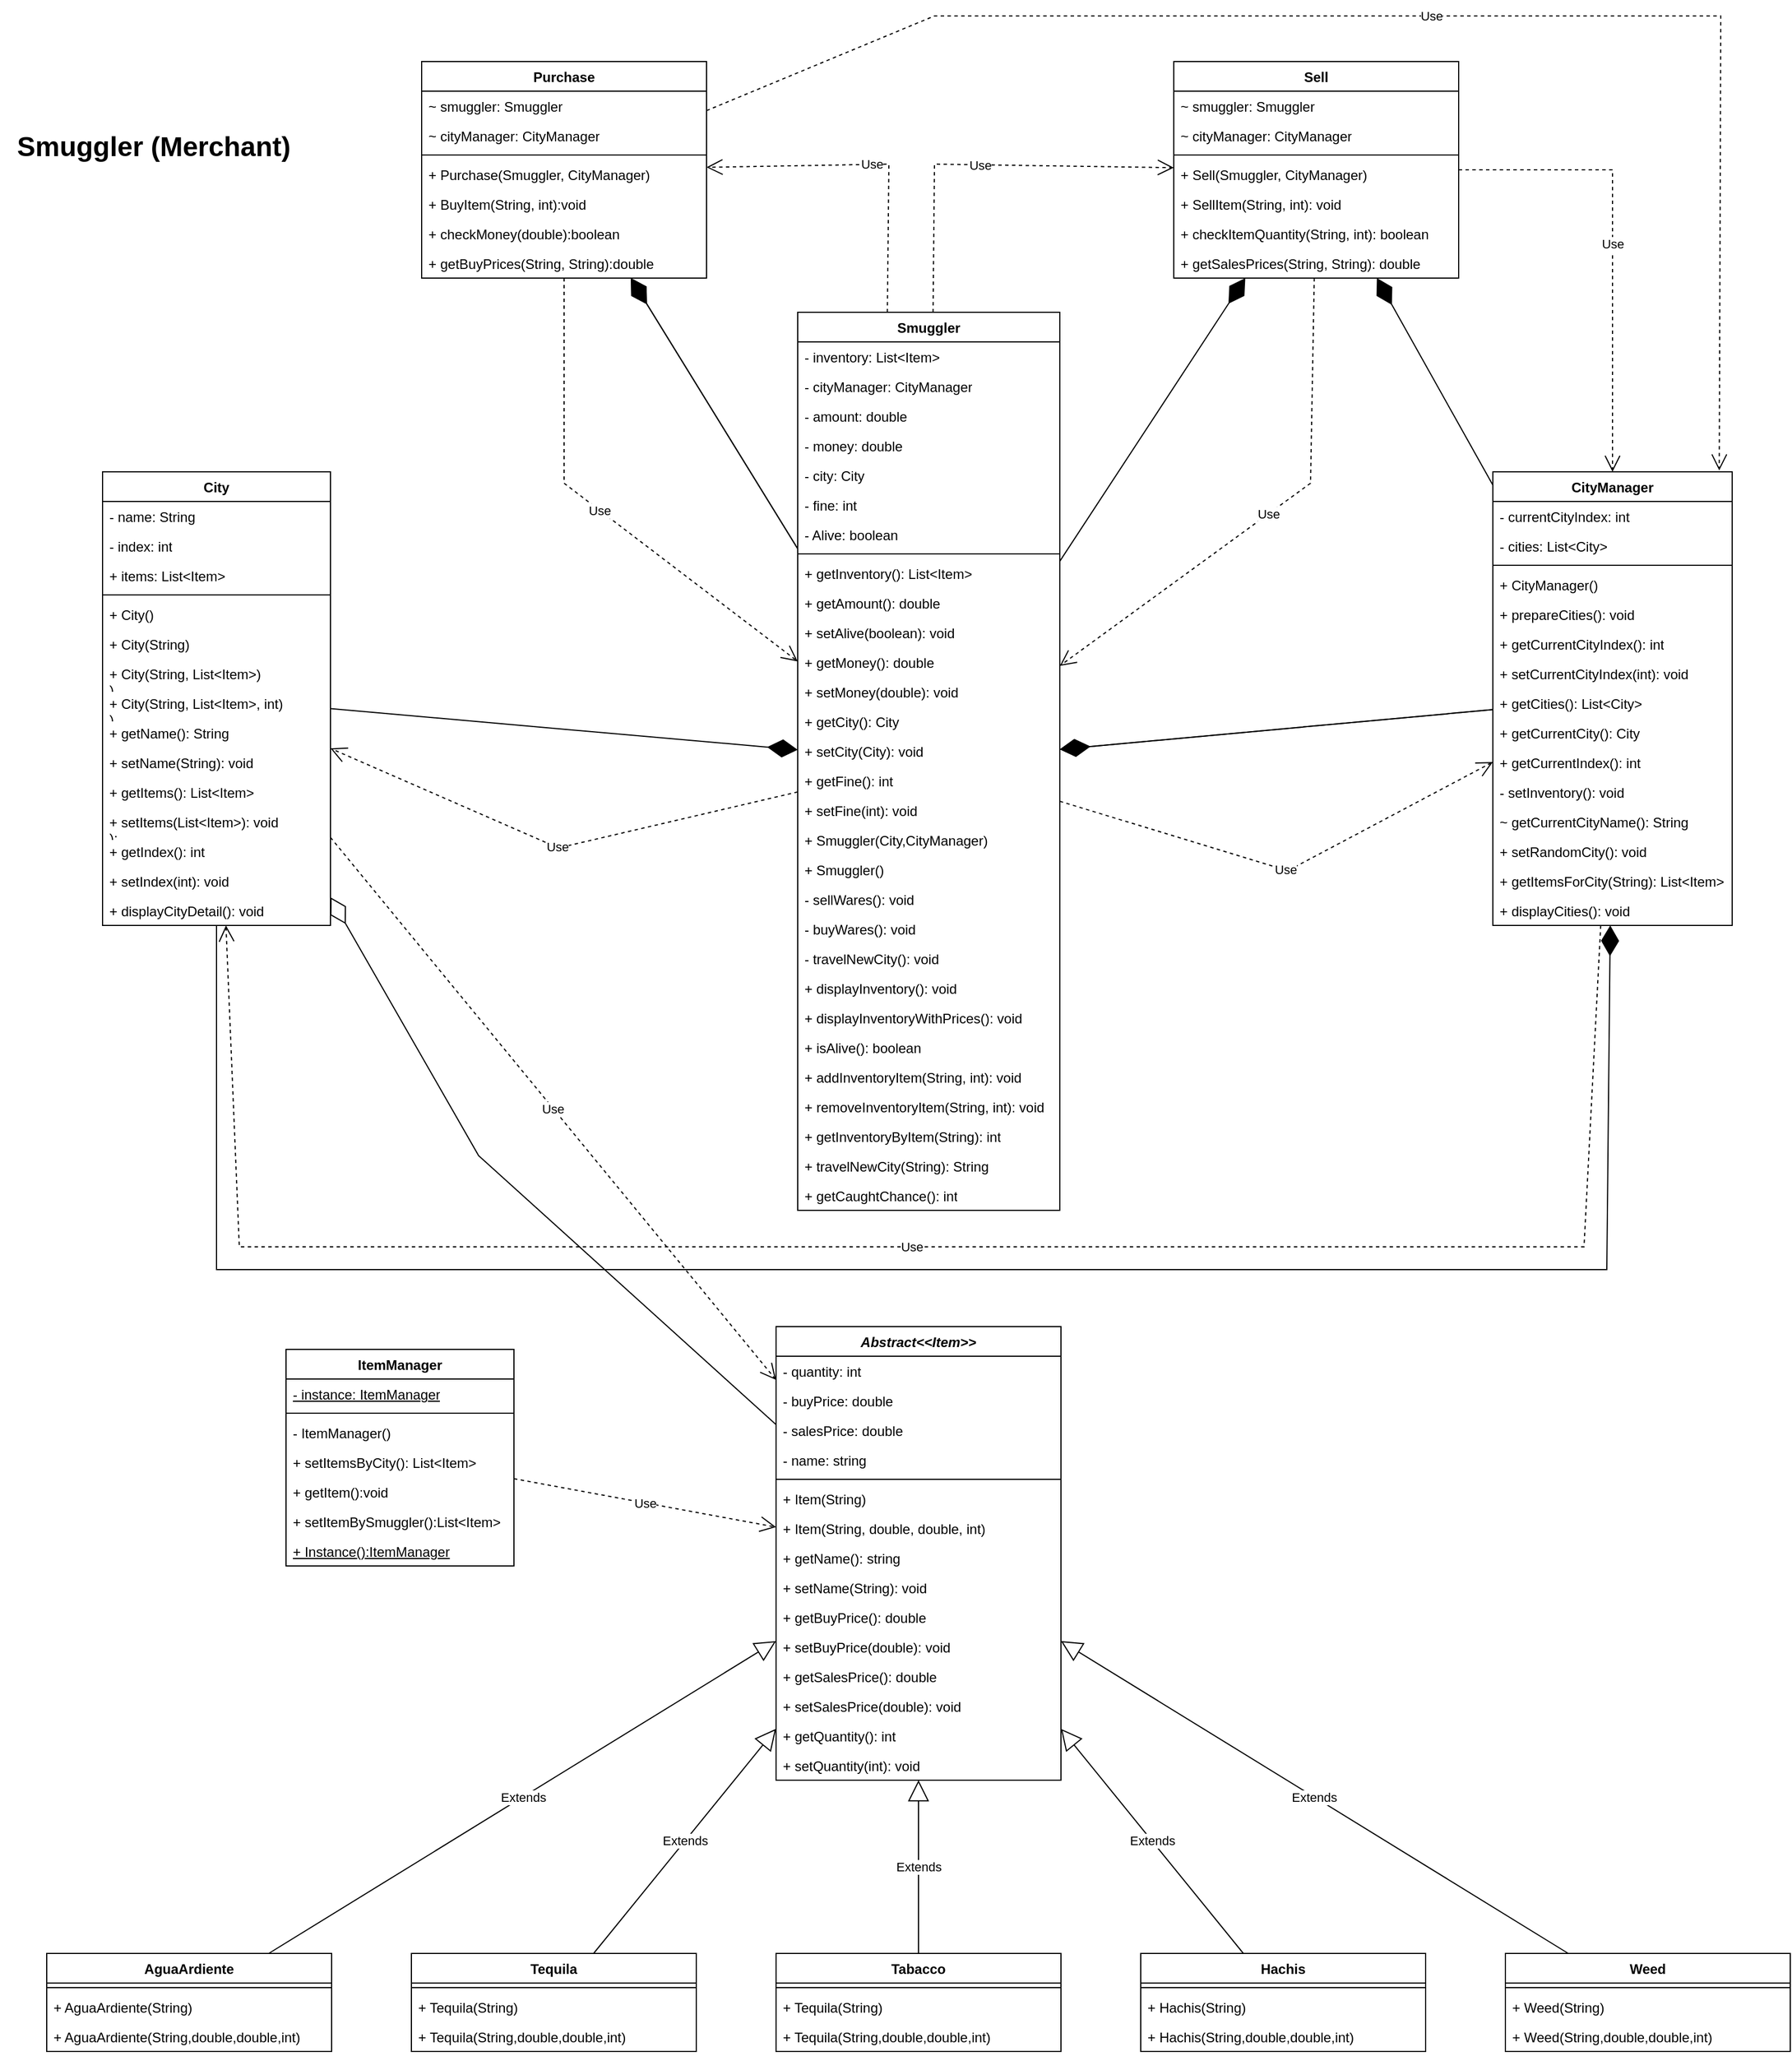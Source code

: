 <mxfile version="22.0.0" type="device">
  <diagram name="Page-1" id="Zwcdp388tOu4irtX7Ygd">
    <mxGraphModel dx="2117" dy="1194" grid="1" gridSize="10" guides="1" tooltips="1" connect="1" arrows="1" fold="1" page="1" pageScale="1" pageWidth="850" pageHeight="1100" math="0" shadow="0">
      <root>
        <mxCell id="0" />
        <mxCell id="1" parent="0" />
        <mxCell id="OliUhdP2USkakImF6EFZ-1" value="&lt;p class=&quot;MsoTitle&quot;&gt;&lt;b&gt;&lt;font style=&quot;font-size: 24px;&quot;&gt;Smuggler (Merchant)&lt;/font&gt;&lt;/b&gt;&lt;/p&gt;" style="text;html=1;strokeColor=none;fillColor=none;align=center;verticalAlign=middle;whiteSpace=wrap;rounded=0;strokeWidth=2;" parent="1" vertex="1">
          <mxGeometry x="50" y="200" width="270" height="70" as="geometry" />
        </mxCell>
        <mxCell id="gAUJLccjg5dXfvc0wC-y-1" value="AguaArdiente" style="swimlane;fontStyle=1;align=center;verticalAlign=top;childLayout=stackLayout;horizontal=1;startSize=26;horizontalStack=0;resizeParent=1;resizeParentMax=0;resizeLast=0;collapsible=1;marginBottom=0;whiteSpace=wrap;html=1;" vertex="1" parent="1">
          <mxGeometry x="91" y="1820" width="250" height="86" as="geometry" />
        </mxCell>
        <mxCell id="gAUJLccjg5dXfvc0wC-y-3" value="" style="line;strokeWidth=1;fillColor=none;align=left;verticalAlign=middle;spacingTop=-1;spacingLeft=3;spacingRight=3;rotatable=0;labelPosition=right;points=[];portConstraint=eastwest;strokeColor=inherit;" vertex="1" parent="gAUJLccjg5dXfvc0wC-y-1">
          <mxGeometry y="26" width="250" height="8" as="geometry" />
        </mxCell>
        <mxCell id="gAUJLccjg5dXfvc0wC-y-4" value="+ AguaArdiente(String)" style="text;strokeColor=none;fillColor=none;align=left;verticalAlign=top;spacingLeft=4;spacingRight=4;overflow=hidden;rotatable=0;points=[[0,0.5],[1,0.5]];portConstraint=eastwest;whiteSpace=wrap;html=1;" vertex="1" parent="gAUJLccjg5dXfvc0wC-y-1">
          <mxGeometry y="34" width="250" height="26" as="geometry" />
        </mxCell>
        <mxCell id="gAUJLccjg5dXfvc0wC-y-25" value="+ AguaArdiente(String,double,double,int)" style="text;strokeColor=none;fillColor=none;align=left;verticalAlign=top;spacingLeft=4;spacingRight=4;overflow=hidden;rotatable=0;points=[[0,0.5],[1,0.5]];portConstraint=eastwest;whiteSpace=wrap;html=1;" vertex="1" parent="gAUJLccjg5dXfvc0wC-y-1">
          <mxGeometry y="60" width="250" height="26" as="geometry" />
        </mxCell>
        <mxCell id="gAUJLccjg5dXfvc0wC-y-5" value="Tequila" style="swimlane;fontStyle=1;align=center;verticalAlign=top;childLayout=stackLayout;horizontal=1;startSize=26;horizontalStack=0;resizeParent=1;resizeParentMax=0;resizeLast=0;collapsible=1;marginBottom=0;whiteSpace=wrap;html=1;" vertex="1" parent="1">
          <mxGeometry x="411" y="1820" width="250" height="86" as="geometry" />
        </mxCell>
        <mxCell id="gAUJLccjg5dXfvc0wC-y-7" value="" style="line;strokeWidth=1;fillColor=none;align=left;verticalAlign=middle;spacingTop=-1;spacingLeft=3;spacingRight=3;rotatable=0;labelPosition=right;points=[];portConstraint=eastwest;strokeColor=inherit;" vertex="1" parent="gAUJLccjg5dXfvc0wC-y-5">
          <mxGeometry y="26" width="250" height="8" as="geometry" />
        </mxCell>
        <mxCell id="gAUJLccjg5dXfvc0wC-y-8" value="+ Tequila(String)" style="text;strokeColor=none;fillColor=none;align=left;verticalAlign=top;spacingLeft=4;spacingRight=4;overflow=hidden;rotatable=0;points=[[0,0.5],[1,0.5]];portConstraint=eastwest;whiteSpace=wrap;html=1;" vertex="1" parent="gAUJLccjg5dXfvc0wC-y-5">
          <mxGeometry y="34" width="250" height="26" as="geometry" />
        </mxCell>
        <mxCell id="gAUJLccjg5dXfvc0wC-y-26" value="+ Tequila(String,double,double,int)" style="text;strokeColor=none;fillColor=none;align=left;verticalAlign=top;spacingLeft=4;spacingRight=4;overflow=hidden;rotatable=0;points=[[0,0.5],[1,0.5]];portConstraint=eastwest;whiteSpace=wrap;html=1;" vertex="1" parent="gAUJLccjg5dXfvc0wC-y-5">
          <mxGeometry y="60" width="250" height="26" as="geometry" />
        </mxCell>
        <mxCell id="gAUJLccjg5dXfvc0wC-y-9" value="Tabacco" style="swimlane;fontStyle=1;align=center;verticalAlign=top;childLayout=stackLayout;horizontal=1;startSize=26;horizontalStack=0;resizeParent=1;resizeParentMax=0;resizeLast=0;collapsible=1;marginBottom=0;whiteSpace=wrap;html=1;" vertex="1" parent="1">
          <mxGeometry x="731" y="1820" width="250" height="86" as="geometry" />
        </mxCell>
        <mxCell id="gAUJLccjg5dXfvc0wC-y-11" value="" style="line;strokeWidth=1;fillColor=none;align=left;verticalAlign=middle;spacingTop=-1;spacingLeft=3;spacingRight=3;rotatable=0;labelPosition=right;points=[];portConstraint=eastwest;strokeColor=inherit;" vertex="1" parent="gAUJLccjg5dXfvc0wC-y-9">
          <mxGeometry y="26" width="250" height="8" as="geometry" />
        </mxCell>
        <mxCell id="gAUJLccjg5dXfvc0wC-y-12" value="+ Tequila(String)" style="text;strokeColor=none;fillColor=none;align=left;verticalAlign=top;spacingLeft=4;spacingRight=4;overflow=hidden;rotatable=0;points=[[0,0.5],[1,0.5]];portConstraint=eastwest;whiteSpace=wrap;html=1;" vertex="1" parent="gAUJLccjg5dXfvc0wC-y-9">
          <mxGeometry y="34" width="250" height="26" as="geometry" />
        </mxCell>
        <mxCell id="gAUJLccjg5dXfvc0wC-y-27" value="+ Tequila(String,double,double,int)" style="text;strokeColor=none;fillColor=none;align=left;verticalAlign=top;spacingLeft=4;spacingRight=4;overflow=hidden;rotatable=0;points=[[0,0.5],[1,0.5]];portConstraint=eastwest;whiteSpace=wrap;html=1;" vertex="1" parent="gAUJLccjg5dXfvc0wC-y-9">
          <mxGeometry y="60" width="250" height="26" as="geometry" />
        </mxCell>
        <mxCell id="gAUJLccjg5dXfvc0wC-y-28" value="Hachis" style="swimlane;fontStyle=1;align=center;verticalAlign=top;childLayout=stackLayout;horizontal=1;startSize=26;horizontalStack=0;resizeParent=1;resizeParentMax=0;resizeLast=0;collapsible=1;marginBottom=0;whiteSpace=wrap;html=1;" vertex="1" parent="1">
          <mxGeometry x="1051" y="1820" width="250" height="86" as="geometry" />
        </mxCell>
        <mxCell id="gAUJLccjg5dXfvc0wC-y-29" value="" style="line;strokeWidth=1;fillColor=none;align=left;verticalAlign=middle;spacingTop=-1;spacingLeft=3;spacingRight=3;rotatable=0;labelPosition=right;points=[];portConstraint=eastwest;strokeColor=inherit;" vertex="1" parent="gAUJLccjg5dXfvc0wC-y-28">
          <mxGeometry y="26" width="250" height="8" as="geometry" />
        </mxCell>
        <mxCell id="gAUJLccjg5dXfvc0wC-y-30" value="+ Hachis(String)" style="text;strokeColor=none;fillColor=none;align=left;verticalAlign=top;spacingLeft=4;spacingRight=4;overflow=hidden;rotatable=0;points=[[0,0.5],[1,0.5]];portConstraint=eastwest;whiteSpace=wrap;html=1;" vertex="1" parent="gAUJLccjg5dXfvc0wC-y-28">
          <mxGeometry y="34" width="250" height="26" as="geometry" />
        </mxCell>
        <mxCell id="gAUJLccjg5dXfvc0wC-y-31" value="+ Hachis(String,double,double,int)" style="text;strokeColor=none;fillColor=none;align=left;verticalAlign=top;spacingLeft=4;spacingRight=4;overflow=hidden;rotatable=0;points=[[0,0.5],[1,0.5]];portConstraint=eastwest;whiteSpace=wrap;html=1;" vertex="1" parent="gAUJLccjg5dXfvc0wC-y-28">
          <mxGeometry y="60" width="250" height="26" as="geometry" />
        </mxCell>
        <mxCell id="gAUJLccjg5dXfvc0wC-y-32" value="Weed" style="swimlane;fontStyle=1;align=center;verticalAlign=top;childLayout=stackLayout;horizontal=1;startSize=26;horizontalStack=0;resizeParent=1;resizeParentMax=0;resizeLast=0;collapsible=1;marginBottom=0;whiteSpace=wrap;html=1;" vertex="1" parent="1">
          <mxGeometry x="1371" y="1820" width="250" height="86" as="geometry" />
        </mxCell>
        <mxCell id="gAUJLccjg5dXfvc0wC-y-33" value="" style="line;strokeWidth=1;fillColor=none;align=left;verticalAlign=middle;spacingTop=-1;spacingLeft=3;spacingRight=3;rotatable=0;labelPosition=right;points=[];portConstraint=eastwest;strokeColor=inherit;" vertex="1" parent="gAUJLccjg5dXfvc0wC-y-32">
          <mxGeometry y="26" width="250" height="8" as="geometry" />
        </mxCell>
        <mxCell id="gAUJLccjg5dXfvc0wC-y-34" value="+ Weed(String)" style="text;strokeColor=none;fillColor=none;align=left;verticalAlign=top;spacingLeft=4;spacingRight=4;overflow=hidden;rotatable=0;points=[[0,0.5],[1,0.5]];portConstraint=eastwest;whiteSpace=wrap;html=1;" vertex="1" parent="gAUJLccjg5dXfvc0wC-y-32">
          <mxGeometry y="34" width="250" height="26" as="geometry" />
        </mxCell>
        <mxCell id="gAUJLccjg5dXfvc0wC-y-35" value="+ Weed(String,double,double,int)" style="text;strokeColor=none;fillColor=none;align=left;verticalAlign=top;spacingLeft=4;spacingRight=4;overflow=hidden;rotatable=0;points=[[0,0.5],[1,0.5]];portConstraint=eastwest;whiteSpace=wrap;html=1;" vertex="1" parent="gAUJLccjg5dXfvc0wC-y-32">
          <mxGeometry y="60" width="250" height="26" as="geometry" />
        </mxCell>
        <mxCell id="gAUJLccjg5dXfvc0wC-y-36" value="&lt;i&gt;Abstract&amp;lt;&amp;lt;Item&amp;gt;&amp;gt;&lt;/i&gt;" style="swimlane;fontStyle=1;align=center;verticalAlign=top;childLayout=stackLayout;horizontal=1;startSize=26;horizontalStack=0;resizeParent=1;resizeParentMax=0;resizeLast=0;collapsible=1;marginBottom=0;whiteSpace=wrap;html=1;" vertex="1" parent="1">
          <mxGeometry x="731" y="1270" width="250" height="398" as="geometry" />
        </mxCell>
        <mxCell id="gAUJLccjg5dXfvc0wC-y-37" value="- quantity: int" style="text;strokeColor=none;fillColor=none;align=left;verticalAlign=top;spacingLeft=4;spacingRight=4;overflow=hidden;rotatable=0;points=[[0,0.5],[1,0.5]];portConstraint=eastwest;whiteSpace=wrap;html=1;" vertex="1" parent="gAUJLccjg5dXfvc0wC-y-36">
          <mxGeometry y="26" width="250" height="26" as="geometry" />
        </mxCell>
        <mxCell id="gAUJLccjg5dXfvc0wC-y-40" value="- buyPrice: double" style="text;strokeColor=none;fillColor=none;align=left;verticalAlign=top;spacingLeft=4;spacingRight=4;overflow=hidden;rotatable=0;points=[[0,0.5],[1,0.5]];portConstraint=eastwest;whiteSpace=wrap;html=1;" vertex="1" parent="gAUJLccjg5dXfvc0wC-y-36">
          <mxGeometry y="52" width="250" height="26" as="geometry" />
        </mxCell>
        <mxCell id="gAUJLccjg5dXfvc0wC-y-41" value="- salesPrice: double" style="text;strokeColor=none;fillColor=none;align=left;verticalAlign=top;spacingLeft=4;spacingRight=4;overflow=hidden;rotatable=0;points=[[0,0.5],[1,0.5]];portConstraint=eastwest;whiteSpace=wrap;html=1;" vertex="1" parent="gAUJLccjg5dXfvc0wC-y-36">
          <mxGeometry y="78" width="250" height="26" as="geometry" />
        </mxCell>
        <mxCell id="gAUJLccjg5dXfvc0wC-y-42" value="- name: string" style="text;strokeColor=none;fillColor=none;align=left;verticalAlign=top;spacingLeft=4;spacingRight=4;overflow=hidden;rotatable=0;points=[[0,0.5],[1,0.5]];portConstraint=eastwest;whiteSpace=wrap;html=1;" vertex="1" parent="gAUJLccjg5dXfvc0wC-y-36">
          <mxGeometry y="104" width="250" height="26" as="geometry" />
        </mxCell>
        <mxCell id="gAUJLccjg5dXfvc0wC-y-38" value="" style="line;strokeWidth=1;fillColor=none;align=left;verticalAlign=middle;spacingTop=-1;spacingLeft=3;spacingRight=3;rotatable=0;labelPosition=right;points=[];portConstraint=eastwest;strokeColor=inherit;" vertex="1" parent="gAUJLccjg5dXfvc0wC-y-36">
          <mxGeometry y="130" width="250" height="8" as="geometry" />
        </mxCell>
        <mxCell id="gAUJLccjg5dXfvc0wC-y-45" value="+ Item(String)" style="text;strokeColor=none;fillColor=none;align=left;verticalAlign=top;spacingLeft=4;spacingRight=4;overflow=hidden;rotatable=0;points=[[0,0.5],[1,0.5]];portConstraint=eastwest;whiteSpace=wrap;html=1;" vertex="1" parent="gAUJLccjg5dXfvc0wC-y-36">
          <mxGeometry y="138" width="250" height="26" as="geometry" />
        </mxCell>
        <mxCell id="gAUJLccjg5dXfvc0wC-y-44" value="+ Item(String, double, double, int)" style="text;strokeColor=none;fillColor=none;align=left;verticalAlign=top;spacingLeft=4;spacingRight=4;overflow=hidden;rotatable=0;points=[[0,0.5],[1,0.5]];portConstraint=eastwest;whiteSpace=wrap;html=1;" vertex="1" parent="gAUJLccjg5dXfvc0wC-y-36">
          <mxGeometry y="164" width="250" height="26" as="geometry" />
        </mxCell>
        <mxCell id="gAUJLccjg5dXfvc0wC-y-39" value="+ getName(): string" style="text;strokeColor=none;fillColor=none;align=left;verticalAlign=top;spacingLeft=4;spacingRight=4;overflow=hidden;rotatable=0;points=[[0,0.5],[1,0.5]];portConstraint=eastwest;whiteSpace=wrap;html=1;" vertex="1" parent="gAUJLccjg5dXfvc0wC-y-36">
          <mxGeometry y="190" width="250" height="26" as="geometry" />
        </mxCell>
        <mxCell id="gAUJLccjg5dXfvc0wC-y-43" value="+ setName(String): void" style="text;strokeColor=none;fillColor=none;align=left;verticalAlign=top;spacingLeft=4;spacingRight=4;overflow=hidden;rotatable=0;points=[[0,0.5],[1,0.5]];portConstraint=eastwest;whiteSpace=wrap;html=1;" vertex="1" parent="gAUJLccjg5dXfvc0wC-y-36">
          <mxGeometry y="216" width="250" height="26" as="geometry" />
        </mxCell>
        <mxCell id="gAUJLccjg5dXfvc0wC-y-46" value="+ getBuyPrice(): double" style="text;strokeColor=none;fillColor=none;align=left;verticalAlign=top;spacingLeft=4;spacingRight=4;overflow=hidden;rotatable=0;points=[[0,0.5],[1,0.5]];portConstraint=eastwest;whiteSpace=wrap;html=1;" vertex="1" parent="gAUJLccjg5dXfvc0wC-y-36">
          <mxGeometry y="242" width="250" height="26" as="geometry" />
        </mxCell>
        <mxCell id="gAUJLccjg5dXfvc0wC-y-47" value="+ setBuyPrice(double): void" style="text;strokeColor=none;fillColor=none;align=left;verticalAlign=top;spacingLeft=4;spacingRight=4;overflow=hidden;rotatable=0;points=[[0,0.5],[1,0.5]];portConstraint=eastwest;whiteSpace=wrap;html=1;" vertex="1" parent="gAUJLccjg5dXfvc0wC-y-36">
          <mxGeometry y="268" width="250" height="26" as="geometry" />
        </mxCell>
        <mxCell id="gAUJLccjg5dXfvc0wC-y-48" value="+ getSalesPrice(): double" style="text;strokeColor=none;fillColor=none;align=left;verticalAlign=top;spacingLeft=4;spacingRight=4;overflow=hidden;rotatable=0;points=[[0,0.5],[1,0.5]];portConstraint=eastwest;whiteSpace=wrap;html=1;" vertex="1" parent="gAUJLccjg5dXfvc0wC-y-36">
          <mxGeometry y="294" width="250" height="26" as="geometry" />
        </mxCell>
        <mxCell id="gAUJLccjg5dXfvc0wC-y-49" value="+ setSalesPrice(double): void" style="text;strokeColor=none;fillColor=none;align=left;verticalAlign=top;spacingLeft=4;spacingRight=4;overflow=hidden;rotatable=0;points=[[0,0.5],[1,0.5]];portConstraint=eastwest;whiteSpace=wrap;html=1;" vertex="1" parent="gAUJLccjg5dXfvc0wC-y-36">
          <mxGeometry y="320" width="250" height="26" as="geometry" />
        </mxCell>
        <mxCell id="gAUJLccjg5dXfvc0wC-y-50" value="+ getQuantity(): int" style="text;strokeColor=none;fillColor=none;align=left;verticalAlign=top;spacingLeft=4;spacingRight=4;overflow=hidden;rotatable=0;points=[[0,0.5],[1,0.5]];portConstraint=eastwest;whiteSpace=wrap;html=1;" vertex="1" parent="gAUJLccjg5dXfvc0wC-y-36">
          <mxGeometry y="346" width="250" height="26" as="geometry" />
        </mxCell>
        <mxCell id="gAUJLccjg5dXfvc0wC-y-51" value="+ setQuantity(int): void" style="text;strokeColor=none;fillColor=none;align=left;verticalAlign=top;spacingLeft=4;spacingRight=4;overflow=hidden;rotatable=0;points=[[0,0.5],[1,0.5]];portConstraint=eastwest;whiteSpace=wrap;html=1;" vertex="1" parent="gAUJLccjg5dXfvc0wC-y-36">
          <mxGeometry y="372" width="250" height="26" as="geometry" />
        </mxCell>
        <mxCell id="gAUJLccjg5dXfvc0wC-y-54" value="City" style="swimlane;fontStyle=1;align=center;verticalAlign=top;childLayout=stackLayout;horizontal=1;startSize=26;horizontalStack=0;resizeParent=1;resizeParentMax=0;resizeLast=0;collapsible=1;marginBottom=0;whiteSpace=wrap;html=1;" vertex="1" parent="1">
          <mxGeometry x="140" y="520" width="200" height="398" as="geometry" />
        </mxCell>
        <mxCell id="gAUJLccjg5dXfvc0wC-y-55" value="- name: String" style="text;strokeColor=none;fillColor=none;align=left;verticalAlign=top;spacingLeft=4;spacingRight=4;overflow=hidden;rotatable=0;points=[[0,0.5],[1,0.5]];portConstraint=eastwest;whiteSpace=wrap;html=1;" vertex="1" parent="gAUJLccjg5dXfvc0wC-y-54">
          <mxGeometry y="26" width="200" height="26" as="geometry" />
        </mxCell>
        <mxCell id="gAUJLccjg5dXfvc0wC-y-58" value="- index: int" style="text;strokeColor=none;fillColor=none;align=left;verticalAlign=top;spacingLeft=4;spacingRight=4;overflow=hidden;rotatable=0;points=[[0,0.5],[1,0.5]];portConstraint=eastwest;whiteSpace=wrap;html=1;" vertex="1" parent="gAUJLccjg5dXfvc0wC-y-54">
          <mxGeometry y="52" width="200" height="26" as="geometry" />
        </mxCell>
        <mxCell id="gAUJLccjg5dXfvc0wC-y-59" value="+ items: List&amp;lt;Item&amp;gt;" style="text;strokeColor=none;fillColor=none;align=left;verticalAlign=top;spacingLeft=4;spacingRight=4;overflow=hidden;rotatable=0;points=[[0,0.5],[1,0.5]];portConstraint=eastwest;whiteSpace=wrap;html=1;" vertex="1" parent="gAUJLccjg5dXfvc0wC-y-54">
          <mxGeometry y="78" width="200" height="26" as="geometry" />
        </mxCell>
        <mxCell id="gAUJLccjg5dXfvc0wC-y-56" value="" style="line;strokeWidth=1;fillColor=none;align=left;verticalAlign=middle;spacingTop=-1;spacingLeft=3;spacingRight=3;rotatable=0;labelPosition=right;points=[];portConstraint=eastwest;strokeColor=inherit;" vertex="1" parent="gAUJLccjg5dXfvc0wC-y-54">
          <mxGeometry y="104" width="200" height="8" as="geometry" />
        </mxCell>
        <mxCell id="gAUJLccjg5dXfvc0wC-y-62" value="+ City()" style="text;strokeColor=none;fillColor=none;align=left;verticalAlign=top;spacingLeft=4;spacingRight=4;overflow=hidden;rotatable=0;points=[[0,0.5],[1,0.5]];portConstraint=eastwest;whiteSpace=wrap;html=1;" vertex="1" parent="gAUJLccjg5dXfvc0wC-y-54">
          <mxGeometry y="112" width="200" height="26" as="geometry" />
        </mxCell>
        <mxCell id="gAUJLccjg5dXfvc0wC-y-67" value="+ City(String)" style="text;strokeColor=none;fillColor=none;align=left;verticalAlign=top;spacingLeft=4;spacingRight=4;overflow=hidden;rotatable=0;points=[[0,0.5],[1,0.5]];portConstraint=eastwest;whiteSpace=wrap;html=1;" vertex="1" parent="gAUJLccjg5dXfvc0wC-y-54">
          <mxGeometry y="138" width="200" height="26" as="geometry" />
        </mxCell>
        <mxCell id="gAUJLccjg5dXfvc0wC-y-68" value="+ City(String,&amp;nbsp;List&amp;lt;Item&amp;gt;)&lt;br&gt;)" style="text;strokeColor=none;fillColor=none;align=left;verticalAlign=top;spacingLeft=4;spacingRight=4;overflow=hidden;rotatable=0;points=[[0,0.5],[1,0.5]];portConstraint=eastwest;whiteSpace=wrap;html=1;" vertex="1" parent="gAUJLccjg5dXfvc0wC-y-54">
          <mxGeometry y="164" width="200" height="26" as="geometry" />
        </mxCell>
        <mxCell id="gAUJLccjg5dXfvc0wC-y-70" value="+ City(String,&amp;nbsp;List&amp;lt;Item&amp;gt;, int)&lt;br&gt;)" style="text;strokeColor=none;fillColor=none;align=left;verticalAlign=top;spacingLeft=4;spacingRight=4;overflow=hidden;rotatable=0;points=[[0,0.5],[1,0.5]];portConstraint=eastwest;whiteSpace=wrap;html=1;" vertex="1" parent="gAUJLccjg5dXfvc0wC-y-54">
          <mxGeometry y="190" width="200" height="26" as="geometry" />
        </mxCell>
        <mxCell id="gAUJLccjg5dXfvc0wC-y-57" value="+ getName(): String" style="text;strokeColor=none;fillColor=none;align=left;verticalAlign=top;spacingLeft=4;spacingRight=4;overflow=hidden;rotatable=0;points=[[0,0.5],[1,0.5]];portConstraint=eastwest;whiteSpace=wrap;html=1;" vertex="1" parent="gAUJLccjg5dXfvc0wC-y-54">
          <mxGeometry y="216" width="200" height="26" as="geometry" />
        </mxCell>
        <mxCell id="gAUJLccjg5dXfvc0wC-y-60" value="+ setName(String): void" style="text;strokeColor=none;fillColor=none;align=left;verticalAlign=top;spacingLeft=4;spacingRight=4;overflow=hidden;rotatable=0;points=[[0,0.5],[1,0.5]];portConstraint=eastwest;whiteSpace=wrap;html=1;" vertex="1" parent="gAUJLccjg5dXfvc0wC-y-54">
          <mxGeometry y="242" width="200" height="26" as="geometry" />
        </mxCell>
        <mxCell id="gAUJLccjg5dXfvc0wC-y-61" value="+ getItems(): List&amp;lt;Item&amp;gt;" style="text;strokeColor=none;fillColor=none;align=left;verticalAlign=top;spacingLeft=4;spacingRight=4;overflow=hidden;rotatable=0;points=[[0,0.5],[1,0.5]];portConstraint=eastwest;whiteSpace=wrap;html=1;" vertex="1" parent="gAUJLccjg5dXfvc0wC-y-54">
          <mxGeometry y="268" width="200" height="26" as="geometry" />
        </mxCell>
        <mxCell id="gAUJLccjg5dXfvc0wC-y-65" value="+ setItems(List&amp;lt;Item&amp;gt;): void&lt;br&gt;):&amp;nbsp;" style="text;strokeColor=none;fillColor=none;align=left;verticalAlign=top;spacingLeft=4;spacingRight=4;overflow=hidden;rotatable=0;points=[[0,0.5],[1,0.5]];portConstraint=eastwest;whiteSpace=wrap;html=1;" vertex="1" parent="gAUJLccjg5dXfvc0wC-y-54">
          <mxGeometry y="294" width="200" height="26" as="geometry" />
        </mxCell>
        <mxCell id="gAUJLccjg5dXfvc0wC-y-64" value="+ getIndex(): int" style="text;strokeColor=none;fillColor=none;align=left;verticalAlign=top;spacingLeft=4;spacingRight=4;overflow=hidden;rotatable=0;points=[[0,0.5],[1,0.5]];portConstraint=eastwest;whiteSpace=wrap;html=1;" vertex="1" parent="gAUJLccjg5dXfvc0wC-y-54">
          <mxGeometry y="320" width="200" height="26" as="geometry" />
        </mxCell>
        <mxCell id="gAUJLccjg5dXfvc0wC-y-63" value="+ setIndex(int): void" style="text;strokeColor=none;fillColor=none;align=left;verticalAlign=top;spacingLeft=4;spacingRight=4;overflow=hidden;rotatable=0;points=[[0,0.5],[1,0.5]];portConstraint=eastwest;whiteSpace=wrap;html=1;" vertex="1" parent="gAUJLccjg5dXfvc0wC-y-54">
          <mxGeometry y="346" width="200" height="26" as="geometry" />
        </mxCell>
        <mxCell id="gAUJLccjg5dXfvc0wC-y-66" value="+ displayCityDetail(): void" style="text;strokeColor=none;fillColor=none;align=left;verticalAlign=top;spacingLeft=4;spacingRight=4;overflow=hidden;rotatable=0;points=[[0,0.5],[1,0.5]];portConstraint=eastwest;whiteSpace=wrap;html=1;" vertex="1" parent="gAUJLccjg5dXfvc0wC-y-54">
          <mxGeometry y="372" width="200" height="26" as="geometry" />
        </mxCell>
        <mxCell id="gAUJLccjg5dXfvc0wC-y-71" value="CityManager" style="swimlane;fontStyle=1;align=center;verticalAlign=top;childLayout=stackLayout;horizontal=1;startSize=26;horizontalStack=0;resizeParent=1;resizeParentMax=0;resizeLast=0;collapsible=1;marginBottom=0;whiteSpace=wrap;html=1;" vertex="1" parent="1">
          <mxGeometry x="1360" y="520" width="210" height="398" as="geometry" />
        </mxCell>
        <mxCell id="gAUJLccjg5dXfvc0wC-y-72" value="- currentCityIndex: int" style="text;strokeColor=none;fillColor=none;align=left;verticalAlign=top;spacingLeft=4;spacingRight=4;overflow=hidden;rotatable=0;points=[[0,0.5],[1,0.5]];portConstraint=eastwest;whiteSpace=wrap;html=1;" vertex="1" parent="gAUJLccjg5dXfvc0wC-y-71">
          <mxGeometry y="26" width="210" height="26" as="geometry" />
        </mxCell>
        <mxCell id="gAUJLccjg5dXfvc0wC-y-75" value="- cities: List&amp;lt;City&amp;gt;" style="text;strokeColor=none;fillColor=none;align=left;verticalAlign=top;spacingLeft=4;spacingRight=4;overflow=hidden;rotatable=0;points=[[0,0.5],[1,0.5]];portConstraint=eastwest;whiteSpace=wrap;html=1;" vertex="1" parent="gAUJLccjg5dXfvc0wC-y-71">
          <mxGeometry y="52" width="210" height="26" as="geometry" />
        </mxCell>
        <mxCell id="gAUJLccjg5dXfvc0wC-y-73" value="" style="line;strokeWidth=1;fillColor=none;align=left;verticalAlign=middle;spacingTop=-1;spacingLeft=3;spacingRight=3;rotatable=0;labelPosition=right;points=[];portConstraint=eastwest;strokeColor=inherit;" vertex="1" parent="gAUJLccjg5dXfvc0wC-y-71">
          <mxGeometry y="78" width="210" height="8" as="geometry" />
        </mxCell>
        <mxCell id="gAUJLccjg5dXfvc0wC-y-78" value="+ CityManager()" style="text;strokeColor=none;fillColor=none;align=left;verticalAlign=top;spacingLeft=4;spacingRight=4;overflow=hidden;rotatable=0;points=[[0,0.5],[1,0.5]];portConstraint=eastwest;whiteSpace=wrap;html=1;" vertex="1" parent="gAUJLccjg5dXfvc0wC-y-71">
          <mxGeometry y="86" width="210" height="26" as="geometry" />
        </mxCell>
        <mxCell id="gAUJLccjg5dXfvc0wC-y-80" value="+ prepareCities(): void" style="text;strokeColor=none;fillColor=none;align=left;verticalAlign=top;spacingLeft=4;spacingRight=4;overflow=hidden;rotatable=0;points=[[0,0.5],[1,0.5]];portConstraint=eastwest;whiteSpace=wrap;html=1;" vertex="1" parent="gAUJLccjg5dXfvc0wC-y-71">
          <mxGeometry y="112" width="210" height="26" as="geometry" />
        </mxCell>
        <mxCell id="gAUJLccjg5dXfvc0wC-y-74" value="+ getCurrentCityIndex(): int" style="text;strokeColor=none;fillColor=none;align=left;verticalAlign=top;spacingLeft=4;spacingRight=4;overflow=hidden;rotatable=0;points=[[0,0.5],[1,0.5]];portConstraint=eastwest;whiteSpace=wrap;html=1;" vertex="1" parent="gAUJLccjg5dXfvc0wC-y-71">
          <mxGeometry y="138" width="210" height="26" as="geometry" />
        </mxCell>
        <mxCell id="gAUJLccjg5dXfvc0wC-y-77" value="+ setCurrentCityIndex(int): void" style="text;strokeColor=none;fillColor=none;align=left;verticalAlign=top;spacingLeft=4;spacingRight=4;overflow=hidden;rotatable=0;points=[[0,0.5],[1,0.5]];portConstraint=eastwest;whiteSpace=wrap;html=1;" vertex="1" parent="gAUJLccjg5dXfvc0wC-y-71">
          <mxGeometry y="164" width="210" height="26" as="geometry" />
        </mxCell>
        <mxCell id="gAUJLccjg5dXfvc0wC-y-76" value="+ getCities(): List&amp;lt;City&amp;gt;" style="text;strokeColor=none;fillColor=none;align=left;verticalAlign=top;spacingLeft=4;spacingRight=4;overflow=hidden;rotatable=0;points=[[0,0.5],[1,0.5]];portConstraint=eastwest;whiteSpace=wrap;html=1;" vertex="1" parent="gAUJLccjg5dXfvc0wC-y-71">
          <mxGeometry y="190" width="210" height="26" as="geometry" />
        </mxCell>
        <mxCell id="gAUJLccjg5dXfvc0wC-y-81" value="+ getCurrentCity(): City" style="text;strokeColor=none;fillColor=none;align=left;verticalAlign=top;spacingLeft=4;spacingRight=4;overflow=hidden;rotatable=0;points=[[0,0.5],[1,0.5]];portConstraint=eastwest;whiteSpace=wrap;html=1;" vertex="1" parent="gAUJLccjg5dXfvc0wC-y-71">
          <mxGeometry y="216" width="210" height="26" as="geometry" />
        </mxCell>
        <mxCell id="gAUJLccjg5dXfvc0wC-y-82" value="+ getCurrentIndex(): int" style="text;strokeColor=none;fillColor=none;align=left;verticalAlign=top;spacingLeft=4;spacingRight=4;overflow=hidden;rotatable=0;points=[[0,0.5],[1,0.5]];portConstraint=eastwest;whiteSpace=wrap;html=1;" vertex="1" parent="gAUJLccjg5dXfvc0wC-y-71">
          <mxGeometry y="242" width="210" height="26" as="geometry" />
        </mxCell>
        <mxCell id="gAUJLccjg5dXfvc0wC-y-79" value="- setInventory(): void" style="text;strokeColor=none;fillColor=none;align=left;verticalAlign=top;spacingLeft=4;spacingRight=4;overflow=hidden;rotatable=0;points=[[0,0.5],[1,0.5]];portConstraint=eastwest;whiteSpace=wrap;html=1;" vertex="1" parent="gAUJLccjg5dXfvc0wC-y-71">
          <mxGeometry y="268" width="210" height="26" as="geometry" />
        </mxCell>
        <mxCell id="gAUJLccjg5dXfvc0wC-y-83" value="~ getCurrentCityName(): String" style="text;strokeColor=none;fillColor=none;align=left;verticalAlign=top;spacingLeft=4;spacingRight=4;overflow=hidden;rotatable=0;points=[[0,0.5],[1,0.5]];portConstraint=eastwest;whiteSpace=wrap;html=1;" vertex="1" parent="gAUJLccjg5dXfvc0wC-y-71">
          <mxGeometry y="294" width="210" height="26" as="geometry" />
        </mxCell>
        <mxCell id="gAUJLccjg5dXfvc0wC-y-84" value="+ setRandomCity(): void" style="text;strokeColor=none;fillColor=none;align=left;verticalAlign=top;spacingLeft=4;spacingRight=4;overflow=hidden;rotatable=0;points=[[0,0.5],[1,0.5]];portConstraint=eastwest;whiteSpace=wrap;html=1;" vertex="1" parent="gAUJLccjg5dXfvc0wC-y-71">
          <mxGeometry y="320" width="210" height="26" as="geometry" />
        </mxCell>
        <mxCell id="gAUJLccjg5dXfvc0wC-y-86" value="+ getItemsForCity(String): List&amp;lt;Item&amp;gt;" style="text;strokeColor=none;fillColor=none;align=left;verticalAlign=top;spacingLeft=4;spacingRight=4;overflow=hidden;rotatable=0;points=[[0,0.5],[1,0.5]];portConstraint=eastwest;whiteSpace=wrap;html=1;" vertex="1" parent="gAUJLccjg5dXfvc0wC-y-71">
          <mxGeometry y="346" width="210" height="26" as="geometry" />
        </mxCell>
        <mxCell id="gAUJLccjg5dXfvc0wC-y-85" value="+ displayCities(): void" style="text;strokeColor=none;fillColor=none;align=left;verticalAlign=top;spacingLeft=4;spacingRight=4;overflow=hidden;rotatable=0;points=[[0,0.5],[1,0.5]];portConstraint=eastwest;whiteSpace=wrap;html=1;" vertex="1" parent="gAUJLccjg5dXfvc0wC-y-71">
          <mxGeometry y="372" width="210" height="26" as="geometry" />
        </mxCell>
        <mxCell id="gAUJLccjg5dXfvc0wC-y-87" value="ItemManager" style="swimlane;fontStyle=1;align=center;verticalAlign=top;childLayout=stackLayout;horizontal=1;startSize=26;horizontalStack=0;resizeParent=1;resizeParentMax=0;resizeLast=0;collapsible=1;marginBottom=0;whiteSpace=wrap;html=1;" vertex="1" parent="1">
          <mxGeometry x="301" y="1290" width="200" height="190" as="geometry" />
        </mxCell>
        <mxCell id="gAUJLccjg5dXfvc0wC-y-88" value="&lt;u&gt;- instance: ItemManager&lt;/u&gt;" style="text;strokeColor=none;fillColor=none;align=left;verticalAlign=top;spacingLeft=4;spacingRight=4;overflow=hidden;rotatable=0;points=[[0,0.5],[1,0.5]];portConstraint=eastwest;whiteSpace=wrap;html=1;" vertex="1" parent="gAUJLccjg5dXfvc0wC-y-87">
          <mxGeometry y="26" width="200" height="26" as="geometry" />
        </mxCell>
        <mxCell id="gAUJLccjg5dXfvc0wC-y-89" value="" style="line;strokeWidth=1;fillColor=none;align=left;verticalAlign=middle;spacingTop=-1;spacingLeft=3;spacingRight=3;rotatable=0;labelPosition=right;points=[];portConstraint=eastwest;strokeColor=inherit;" vertex="1" parent="gAUJLccjg5dXfvc0wC-y-87">
          <mxGeometry y="52" width="200" height="8" as="geometry" />
        </mxCell>
        <mxCell id="gAUJLccjg5dXfvc0wC-y-90" value="- ItemManager()" style="text;strokeColor=none;fillColor=none;align=left;verticalAlign=top;spacingLeft=4;spacingRight=4;overflow=hidden;rotatable=0;points=[[0,0.5],[1,0.5]];portConstraint=eastwest;whiteSpace=wrap;html=1;" vertex="1" parent="gAUJLccjg5dXfvc0wC-y-87">
          <mxGeometry y="60" width="200" height="26" as="geometry" />
        </mxCell>
        <mxCell id="gAUJLccjg5dXfvc0wC-y-92" value="+ setItemsByCity(): List&amp;lt;Item&amp;gt;" style="text;strokeColor=none;fillColor=none;align=left;verticalAlign=top;spacingLeft=4;spacingRight=4;overflow=hidden;rotatable=0;points=[[0,0.5],[1,0.5]];portConstraint=eastwest;whiteSpace=wrap;html=1;" vertex="1" parent="gAUJLccjg5dXfvc0wC-y-87">
          <mxGeometry y="86" width="200" height="26" as="geometry" />
        </mxCell>
        <mxCell id="gAUJLccjg5dXfvc0wC-y-93" value="+ getItem():void" style="text;strokeColor=none;fillColor=none;align=left;verticalAlign=top;spacingLeft=4;spacingRight=4;overflow=hidden;rotatable=0;points=[[0,0.5],[1,0.5]];portConstraint=eastwest;whiteSpace=wrap;html=1;" vertex="1" parent="gAUJLccjg5dXfvc0wC-y-87">
          <mxGeometry y="112" width="200" height="26" as="geometry" />
        </mxCell>
        <mxCell id="gAUJLccjg5dXfvc0wC-y-94" value="+ setItemBySmuggler():List&amp;lt;Item&amp;gt;" style="text;strokeColor=none;fillColor=none;align=left;verticalAlign=top;spacingLeft=4;spacingRight=4;overflow=hidden;rotatable=0;points=[[0,0.5],[1,0.5]];portConstraint=eastwest;whiteSpace=wrap;html=1;" vertex="1" parent="gAUJLccjg5dXfvc0wC-y-87">
          <mxGeometry y="138" width="200" height="26" as="geometry" />
        </mxCell>
        <mxCell id="gAUJLccjg5dXfvc0wC-y-95" value="&lt;u&gt;+ Instance():ItemManager&lt;/u&gt;" style="text;strokeColor=none;fillColor=none;align=left;verticalAlign=top;spacingLeft=4;spacingRight=4;overflow=hidden;rotatable=0;points=[[0,0.5],[1,0.5]];portConstraint=eastwest;whiteSpace=wrap;html=1;" vertex="1" parent="gAUJLccjg5dXfvc0wC-y-87">
          <mxGeometry y="164" width="200" height="26" as="geometry" />
        </mxCell>
        <mxCell id="gAUJLccjg5dXfvc0wC-y-96" value="Purchase" style="swimlane;fontStyle=1;align=center;verticalAlign=top;childLayout=stackLayout;horizontal=1;startSize=26;horizontalStack=0;resizeParent=1;resizeParentMax=0;resizeLast=0;collapsible=1;marginBottom=0;whiteSpace=wrap;html=1;" vertex="1" parent="1">
          <mxGeometry x="420" y="160" width="250" height="190" as="geometry" />
        </mxCell>
        <mxCell id="gAUJLccjg5dXfvc0wC-y-97" value="~ smuggler: Smuggler" style="text;strokeColor=none;fillColor=none;align=left;verticalAlign=top;spacingLeft=4;spacingRight=4;overflow=hidden;rotatable=0;points=[[0,0.5],[1,0.5]];portConstraint=eastwest;whiteSpace=wrap;html=1;" vertex="1" parent="gAUJLccjg5dXfvc0wC-y-96">
          <mxGeometry y="26" width="250" height="26" as="geometry" />
        </mxCell>
        <mxCell id="gAUJLccjg5dXfvc0wC-y-100" value="~ cityManager: CityManager" style="text;strokeColor=none;fillColor=none;align=left;verticalAlign=top;spacingLeft=4;spacingRight=4;overflow=hidden;rotatable=0;points=[[0,0.5],[1,0.5]];portConstraint=eastwest;whiteSpace=wrap;html=1;" vertex="1" parent="gAUJLccjg5dXfvc0wC-y-96">
          <mxGeometry y="52" width="250" height="26" as="geometry" />
        </mxCell>
        <mxCell id="gAUJLccjg5dXfvc0wC-y-98" value="" style="line;strokeWidth=1;fillColor=none;align=left;verticalAlign=middle;spacingTop=-1;spacingLeft=3;spacingRight=3;rotatable=0;labelPosition=right;points=[];portConstraint=eastwest;strokeColor=inherit;" vertex="1" parent="gAUJLccjg5dXfvc0wC-y-96">
          <mxGeometry y="78" width="250" height="8" as="geometry" />
        </mxCell>
        <mxCell id="gAUJLccjg5dXfvc0wC-y-99" value="+ Purchase(Smuggler, CityManager)" style="text;strokeColor=none;fillColor=none;align=left;verticalAlign=top;spacingLeft=4;spacingRight=4;overflow=hidden;rotatable=0;points=[[0,0.5],[1,0.5]];portConstraint=eastwest;whiteSpace=wrap;html=1;" vertex="1" parent="gAUJLccjg5dXfvc0wC-y-96">
          <mxGeometry y="86" width="250" height="26" as="geometry" />
        </mxCell>
        <mxCell id="gAUJLccjg5dXfvc0wC-y-101" value="+ BuyItem(String, int):void" style="text;strokeColor=none;fillColor=none;align=left;verticalAlign=top;spacingLeft=4;spacingRight=4;overflow=hidden;rotatable=0;points=[[0,0.5],[1,0.5]];portConstraint=eastwest;whiteSpace=wrap;html=1;" vertex="1" parent="gAUJLccjg5dXfvc0wC-y-96">
          <mxGeometry y="112" width="250" height="26" as="geometry" />
        </mxCell>
        <mxCell id="gAUJLccjg5dXfvc0wC-y-102" value="+ checkMoney(double):boolean" style="text;strokeColor=none;fillColor=none;align=left;verticalAlign=top;spacingLeft=4;spacingRight=4;overflow=hidden;rotatable=0;points=[[0,0.5],[1,0.5]];portConstraint=eastwest;whiteSpace=wrap;html=1;" vertex="1" parent="gAUJLccjg5dXfvc0wC-y-96">
          <mxGeometry y="138" width="250" height="26" as="geometry" />
        </mxCell>
        <mxCell id="gAUJLccjg5dXfvc0wC-y-103" value="+ getBuyPrices(String, String):double" style="text;strokeColor=none;fillColor=none;align=left;verticalAlign=top;spacingLeft=4;spacingRight=4;overflow=hidden;rotatable=0;points=[[0,0.5],[1,0.5]];portConstraint=eastwest;whiteSpace=wrap;html=1;" vertex="1" parent="gAUJLccjg5dXfvc0wC-y-96">
          <mxGeometry y="164" width="250" height="26" as="geometry" />
        </mxCell>
        <mxCell id="gAUJLccjg5dXfvc0wC-y-104" value="Sell" style="swimlane;fontStyle=1;align=center;verticalAlign=top;childLayout=stackLayout;horizontal=1;startSize=26;horizontalStack=0;resizeParent=1;resizeParentMax=0;resizeLast=0;collapsible=1;marginBottom=0;whiteSpace=wrap;html=1;" vertex="1" parent="1">
          <mxGeometry x="1080" y="160" width="250" height="190" as="geometry" />
        </mxCell>
        <mxCell id="gAUJLccjg5dXfvc0wC-y-105" value="~ smuggler: Smuggler" style="text;strokeColor=none;fillColor=none;align=left;verticalAlign=top;spacingLeft=4;spacingRight=4;overflow=hidden;rotatable=0;points=[[0,0.5],[1,0.5]];portConstraint=eastwest;whiteSpace=wrap;html=1;" vertex="1" parent="gAUJLccjg5dXfvc0wC-y-104">
          <mxGeometry y="26" width="250" height="26" as="geometry" />
        </mxCell>
        <mxCell id="gAUJLccjg5dXfvc0wC-y-108" value="~ cityManager: CityManager" style="text;strokeColor=none;fillColor=none;align=left;verticalAlign=top;spacingLeft=4;spacingRight=4;overflow=hidden;rotatable=0;points=[[0,0.5],[1,0.5]];portConstraint=eastwest;whiteSpace=wrap;html=1;" vertex="1" parent="gAUJLccjg5dXfvc0wC-y-104">
          <mxGeometry y="52" width="250" height="26" as="geometry" />
        </mxCell>
        <mxCell id="gAUJLccjg5dXfvc0wC-y-106" value="" style="line;strokeWidth=1;fillColor=none;align=left;verticalAlign=middle;spacingTop=-1;spacingLeft=3;spacingRight=3;rotatable=0;labelPosition=right;points=[];portConstraint=eastwest;strokeColor=inherit;" vertex="1" parent="gAUJLccjg5dXfvc0wC-y-104">
          <mxGeometry y="78" width="250" height="8" as="geometry" />
        </mxCell>
        <mxCell id="gAUJLccjg5dXfvc0wC-y-107" value="+ Sell(Smuggler, CityManager)" style="text;strokeColor=none;fillColor=none;align=left;verticalAlign=top;spacingLeft=4;spacingRight=4;overflow=hidden;rotatable=0;points=[[0,0.5],[1,0.5]];portConstraint=eastwest;whiteSpace=wrap;html=1;" vertex="1" parent="gAUJLccjg5dXfvc0wC-y-104">
          <mxGeometry y="86" width="250" height="26" as="geometry" />
        </mxCell>
        <mxCell id="gAUJLccjg5dXfvc0wC-y-109" value="+ SellItem(String, int): void" style="text;strokeColor=none;fillColor=none;align=left;verticalAlign=top;spacingLeft=4;spacingRight=4;overflow=hidden;rotatable=0;points=[[0,0.5],[1,0.5]];portConstraint=eastwest;whiteSpace=wrap;html=1;" vertex="1" parent="gAUJLccjg5dXfvc0wC-y-104">
          <mxGeometry y="112" width="250" height="26" as="geometry" />
        </mxCell>
        <mxCell id="gAUJLccjg5dXfvc0wC-y-110" value="+ checkItemQuantity(String, int): boolean" style="text;strokeColor=none;fillColor=none;align=left;verticalAlign=top;spacingLeft=4;spacingRight=4;overflow=hidden;rotatable=0;points=[[0,0.5],[1,0.5]];portConstraint=eastwest;whiteSpace=wrap;html=1;" vertex="1" parent="gAUJLccjg5dXfvc0wC-y-104">
          <mxGeometry y="138" width="250" height="26" as="geometry" />
        </mxCell>
        <mxCell id="gAUJLccjg5dXfvc0wC-y-111" value="+ getSalesPrices(String, String): double" style="text;strokeColor=none;fillColor=none;align=left;verticalAlign=top;spacingLeft=4;spacingRight=4;overflow=hidden;rotatable=0;points=[[0,0.5],[1,0.5]];portConstraint=eastwest;whiteSpace=wrap;html=1;" vertex="1" parent="gAUJLccjg5dXfvc0wC-y-104">
          <mxGeometry y="164" width="250" height="26" as="geometry" />
        </mxCell>
        <mxCell id="gAUJLccjg5dXfvc0wC-y-149" value="Extends" style="endArrow=block;endSize=16;endFill=0;html=1;rounded=0;" edge="1" parent="1" source="gAUJLccjg5dXfvc0wC-y-1" target="gAUJLccjg5dXfvc0wC-y-36">
          <mxGeometry width="160" relative="1" as="geometry">
            <mxPoint x="471" y="1680" as="sourcePoint" />
            <mxPoint x="631" y="1680" as="targetPoint" />
          </mxGeometry>
        </mxCell>
        <mxCell id="gAUJLccjg5dXfvc0wC-y-150" value="Extends" style="endArrow=block;endSize=16;endFill=0;html=1;rounded=0;" edge="1" parent="1" source="gAUJLccjg5dXfvc0wC-y-5" target="gAUJLccjg5dXfvc0wC-y-36">
          <mxGeometry width="160" relative="1" as="geometry">
            <mxPoint x="521" y="1370" as="sourcePoint" />
            <mxPoint x="681" y="1370" as="targetPoint" />
          </mxGeometry>
        </mxCell>
        <mxCell id="gAUJLccjg5dXfvc0wC-y-151" value="Extends" style="endArrow=block;endSize=16;endFill=0;html=1;rounded=0;" edge="1" parent="1" source="gAUJLccjg5dXfvc0wC-y-9" target="gAUJLccjg5dXfvc0wC-y-36">
          <mxGeometry width="160" relative="1" as="geometry">
            <mxPoint x="751" y="1350" as="sourcePoint" />
            <mxPoint x="911" y="1350" as="targetPoint" />
          </mxGeometry>
        </mxCell>
        <mxCell id="gAUJLccjg5dXfvc0wC-y-152" value="Extends" style="endArrow=block;endSize=16;endFill=0;html=1;rounded=0;" edge="1" parent="1" source="gAUJLccjg5dXfvc0wC-y-28" target="gAUJLccjg5dXfvc0wC-y-36">
          <mxGeometry width="160" relative="1" as="geometry">
            <mxPoint x="951" y="1330" as="sourcePoint" />
            <mxPoint x="1111" y="1330" as="targetPoint" />
          </mxGeometry>
        </mxCell>
        <mxCell id="gAUJLccjg5dXfvc0wC-y-153" value="Extends" style="endArrow=block;endSize=16;endFill=0;html=1;rounded=0;" edge="1" parent="1" source="gAUJLccjg5dXfvc0wC-y-32" target="gAUJLccjg5dXfvc0wC-y-36">
          <mxGeometry width="160" relative="1" as="geometry">
            <mxPoint x="1281" y="1270" as="sourcePoint" />
            <mxPoint x="1441" y="1270" as="targetPoint" />
          </mxGeometry>
        </mxCell>
        <mxCell id="gAUJLccjg5dXfvc0wC-y-154" value="" style="endArrow=diamondThin;endFill=1;endSize=24;html=1;rounded=0;" edge="1" parent="1" source="gAUJLccjg5dXfvc0wC-y-71" target="gAUJLccjg5dXfvc0wC-y-104">
          <mxGeometry width="160" relative="1" as="geometry">
            <mxPoint x="1050" y="290" as="sourcePoint" />
            <mxPoint x="1260" y="220" as="targetPoint" />
          </mxGeometry>
        </mxCell>
        <mxCell id="gAUJLccjg5dXfvc0wC-y-155" value="" style="endArrow=diamondThin;endFill=1;endSize=24;html=1;rounded=0;" edge="1" parent="1" source="gAUJLccjg5dXfvc0wC-y-112" target="gAUJLccjg5dXfvc0wC-y-96">
          <mxGeometry width="160" relative="1" as="geometry">
            <mxPoint x="1080" y="190" as="sourcePoint" />
            <mxPoint x="1240" y="190" as="targetPoint" />
          </mxGeometry>
        </mxCell>
        <mxCell id="gAUJLccjg5dXfvc0wC-y-158" value="" style="endArrow=diamondThin;endFill=1;endSize=24;html=1;rounded=0;" edge="1" parent="1" source="gAUJLccjg5dXfvc0wC-y-112" target="gAUJLccjg5dXfvc0wC-y-96">
          <mxGeometry width="160" relative="1" as="geometry">
            <mxPoint x="380" y="310" as="sourcePoint" />
            <mxPoint x="540" y="310" as="targetPoint" />
          </mxGeometry>
        </mxCell>
        <mxCell id="gAUJLccjg5dXfvc0wC-y-159" value="" style="endArrow=diamondThin;endFill=1;endSize=24;html=1;rounded=0;" edge="1" parent="1" source="gAUJLccjg5dXfvc0wC-y-112" target="gAUJLccjg5dXfvc0wC-y-104">
          <mxGeometry width="160" relative="1" as="geometry">
            <mxPoint x="370" y="170" as="sourcePoint" />
            <mxPoint x="530" y="170" as="targetPoint" />
          </mxGeometry>
        </mxCell>
        <mxCell id="gAUJLccjg5dXfvc0wC-y-160" value="" style="endArrow=diamondThin;endFill=1;endSize=24;html=1;rounded=0;" edge="1" parent="1" source="gAUJLccjg5dXfvc0wC-y-54" target="gAUJLccjg5dXfvc0wC-y-112">
          <mxGeometry width="160" relative="1" as="geometry">
            <mxPoint x="450" y="710" as="sourcePoint" />
            <mxPoint x="610" y="710" as="targetPoint" />
          </mxGeometry>
        </mxCell>
        <mxCell id="gAUJLccjg5dXfvc0wC-y-161" value="" style="endArrow=diamondThin;endFill=1;endSize=24;html=1;rounded=0;" edge="1" parent="1" source="gAUJLccjg5dXfvc0wC-y-71" target="gAUJLccjg5dXfvc0wC-y-112">
          <mxGeometry width="160" relative="1" as="geometry">
            <mxPoint x="650" y="700" as="sourcePoint" />
            <mxPoint x="540" y="760" as="targetPoint" />
          </mxGeometry>
        </mxCell>
        <mxCell id="gAUJLccjg5dXfvc0wC-y-162" value="" style="endArrow=diamondThin;endFill=1;endSize=24;html=1;rounded=0;" edge="1" parent="1" source="gAUJLccjg5dXfvc0wC-y-71" target="gAUJLccjg5dXfvc0wC-y-112">
          <mxGeometry width="160" relative="1" as="geometry">
            <mxPoint x="1370" y="687" as="sourcePoint" />
            <mxPoint x="770" y="329" as="targetPoint" />
          </mxGeometry>
        </mxCell>
        <mxCell id="gAUJLccjg5dXfvc0wC-y-112" value="Smuggler" style="swimlane;fontStyle=1;align=center;verticalAlign=top;childLayout=stackLayout;horizontal=1;startSize=26;horizontalStack=0;resizeParent=1;resizeParentMax=0;resizeLast=0;collapsible=1;marginBottom=0;whiteSpace=wrap;html=1;" vertex="1" parent="1">
          <mxGeometry x="750" y="380" width="230" height="788" as="geometry" />
        </mxCell>
        <mxCell id="gAUJLccjg5dXfvc0wC-y-113" value="- inventory: List&amp;lt;Item&amp;gt;" style="text;strokeColor=none;fillColor=none;align=left;verticalAlign=top;spacingLeft=4;spacingRight=4;overflow=hidden;rotatable=0;points=[[0,0.5],[1,0.5]];portConstraint=eastwest;whiteSpace=wrap;html=1;" vertex="1" parent="gAUJLccjg5dXfvc0wC-y-112">
          <mxGeometry y="26" width="230" height="26" as="geometry" />
        </mxCell>
        <mxCell id="gAUJLccjg5dXfvc0wC-y-116" value="- cityManager: CityManager" style="text;strokeColor=none;fillColor=none;align=left;verticalAlign=top;spacingLeft=4;spacingRight=4;overflow=hidden;rotatable=0;points=[[0,0.5],[1,0.5]];portConstraint=eastwest;whiteSpace=wrap;html=1;" vertex="1" parent="gAUJLccjg5dXfvc0wC-y-112">
          <mxGeometry y="52" width="230" height="26" as="geometry" />
        </mxCell>
        <mxCell id="gAUJLccjg5dXfvc0wC-y-117" value="- amount: double" style="text;strokeColor=none;fillColor=none;align=left;verticalAlign=top;spacingLeft=4;spacingRight=4;overflow=hidden;rotatable=0;points=[[0,0.5],[1,0.5]];portConstraint=eastwest;whiteSpace=wrap;html=1;" vertex="1" parent="gAUJLccjg5dXfvc0wC-y-112">
          <mxGeometry y="78" width="230" height="26" as="geometry" />
        </mxCell>
        <mxCell id="gAUJLccjg5dXfvc0wC-y-118" value="- money: double" style="text;strokeColor=none;fillColor=none;align=left;verticalAlign=top;spacingLeft=4;spacingRight=4;overflow=hidden;rotatable=0;points=[[0,0.5],[1,0.5]];portConstraint=eastwest;whiteSpace=wrap;html=1;" vertex="1" parent="gAUJLccjg5dXfvc0wC-y-112">
          <mxGeometry y="104" width="230" height="26" as="geometry" />
        </mxCell>
        <mxCell id="gAUJLccjg5dXfvc0wC-y-119" value="- city: City" style="text;strokeColor=none;fillColor=none;align=left;verticalAlign=top;spacingLeft=4;spacingRight=4;overflow=hidden;rotatable=0;points=[[0,0.5],[1,0.5]];portConstraint=eastwest;whiteSpace=wrap;html=1;" vertex="1" parent="gAUJLccjg5dXfvc0wC-y-112">
          <mxGeometry y="130" width="230" height="26" as="geometry" />
        </mxCell>
        <mxCell id="gAUJLccjg5dXfvc0wC-y-120" value="- fine: int" style="text;strokeColor=none;fillColor=none;align=left;verticalAlign=top;spacingLeft=4;spacingRight=4;overflow=hidden;rotatable=0;points=[[0,0.5],[1,0.5]];portConstraint=eastwest;whiteSpace=wrap;html=1;" vertex="1" parent="gAUJLccjg5dXfvc0wC-y-112">
          <mxGeometry y="156" width="230" height="26" as="geometry" />
        </mxCell>
        <mxCell id="gAUJLccjg5dXfvc0wC-y-121" value="- Alive: boolean" style="text;strokeColor=none;fillColor=none;align=left;verticalAlign=top;spacingLeft=4;spacingRight=4;overflow=hidden;rotatable=0;points=[[0,0.5],[1,0.5]];portConstraint=eastwest;whiteSpace=wrap;html=1;" vertex="1" parent="gAUJLccjg5dXfvc0wC-y-112">
          <mxGeometry y="182" width="230" height="26" as="geometry" />
        </mxCell>
        <mxCell id="gAUJLccjg5dXfvc0wC-y-114" value="" style="line;strokeWidth=1;fillColor=none;align=left;verticalAlign=middle;spacingTop=-1;spacingLeft=3;spacingRight=3;rotatable=0;labelPosition=right;points=[];portConstraint=eastwest;strokeColor=inherit;" vertex="1" parent="gAUJLccjg5dXfvc0wC-y-112">
          <mxGeometry y="208" width="230" height="8" as="geometry" />
        </mxCell>
        <mxCell id="gAUJLccjg5dXfvc0wC-y-115" value="+ getInventory(): List&amp;lt;Item&amp;gt;" style="text;strokeColor=none;fillColor=none;align=left;verticalAlign=top;spacingLeft=4;spacingRight=4;overflow=hidden;rotatable=0;points=[[0,0.5],[1,0.5]];portConstraint=eastwest;whiteSpace=wrap;html=1;" vertex="1" parent="gAUJLccjg5dXfvc0wC-y-112">
          <mxGeometry y="216" width="230" height="26" as="geometry" />
        </mxCell>
        <mxCell id="gAUJLccjg5dXfvc0wC-y-122" value="+ getAmount(): double" style="text;strokeColor=none;fillColor=none;align=left;verticalAlign=top;spacingLeft=4;spacingRight=4;overflow=hidden;rotatable=0;points=[[0,0.5],[1,0.5]];portConstraint=eastwest;whiteSpace=wrap;html=1;" vertex="1" parent="gAUJLccjg5dXfvc0wC-y-112">
          <mxGeometry y="242" width="230" height="26" as="geometry" />
        </mxCell>
        <mxCell id="gAUJLccjg5dXfvc0wC-y-123" value="+ setAlive(boolean): void" style="text;strokeColor=none;fillColor=none;align=left;verticalAlign=top;spacingLeft=4;spacingRight=4;overflow=hidden;rotatable=0;points=[[0,0.5],[1,0.5]];portConstraint=eastwest;whiteSpace=wrap;html=1;" vertex="1" parent="gAUJLccjg5dXfvc0wC-y-112">
          <mxGeometry y="268" width="230" height="26" as="geometry" />
        </mxCell>
        <mxCell id="gAUJLccjg5dXfvc0wC-y-124" value="+ getMoney(): double" style="text;strokeColor=none;fillColor=none;align=left;verticalAlign=top;spacingLeft=4;spacingRight=4;overflow=hidden;rotatable=0;points=[[0,0.5],[1,0.5]];portConstraint=eastwest;whiteSpace=wrap;html=1;" vertex="1" parent="gAUJLccjg5dXfvc0wC-y-112">
          <mxGeometry y="294" width="230" height="26" as="geometry" />
        </mxCell>
        <mxCell id="gAUJLccjg5dXfvc0wC-y-125" value="+ setMoney(double): void" style="text;strokeColor=none;fillColor=none;align=left;verticalAlign=top;spacingLeft=4;spacingRight=4;overflow=hidden;rotatable=0;points=[[0,0.5],[1,0.5]];portConstraint=eastwest;whiteSpace=wrap;html=1;" vertex="1" parent="gAUJLccjg5dXfvc0wC-y-112">
          <mxGeometry y="320" width="230" height="26" as="geometry" />
        </mxCell>
        <mxCell id="gAUJLccjg5dXfvc0wC-y-126" value="+ getCity(): City" style="text;strokeColor=none;fillColor=none;align=left;verticalAlign=top;spacingLeft=4;spacingRight=4;overflow=hidden;rotatable=0;points=[[0,0.5],[1,0.5]];portConstraint=eastwest;whiteSpace=wrap;html=1;" vertex="1" parent="gAUJLccjg5dXfvc0wC-y-112">
          <mxGeometry y="346" width="230" height="26" as="geometry" />
        </mxCell>
        <mxCell id="gAUJLccjg5dXfvc0wC-y-127" value="+ setCity(City): void" style="text;strokeColor=none;fillColor=none;align=left;verticalAlign=top;spacingLeft=4;spacingRight=4;overflow=hidden;rotatable=0;points=[[0,0.5],[1,0.5]];portConstraint=eastwest;whiteSpace=wrap;html=1;" vertex="1" parent="gAUJLccjg5dXfvc0wC-y-112">
          <mxGeometry y="372" width="230" height="26" as="geometry" />
        </mxCell>
        <mxCell id="gAUJLccjg5dXfvc0wC-y-128" value="+ getFine(): int" style="text;strokeColor=none;fillColor=none;align=left;verticalAlign=top;spacingLeft=4;spacingRight=4;overflow=hidden;rotatable=0;points=[[0,0.5],[1,0.5]];portConstraint=eastwest;whiteSpace=wrap;html=1;" vertex="1" parent="gAUJLccjg5dXfvc0wC-y-112">
          <mxGeometry y="398" width="230" height="26" as="geometry" />
        </mxCell>
        <mxCell id="gAUJLccjg5dXfvc0wC-y-129" value="+ setFine(int): void" style="text;strokeColor=none;fillColor=none;align=left;verticalAlign=top;spacingLeft=4;spacingRight=4;overflow=hidden;rotatable=0;points=[[0,0.5],[1,0.5]];portConstraint=eastwest;whiteSpace=wrap;html=1;" vertex="1" parent="gAUJLccjg5dXfvc0wC-y-112">
          <mxGeometry y="424" width="230" height="26" as="geometry" />
        </mxCell>
        <mxCell id="gAUJLccjg5dXfvc0wC-y-130" value="+ Smuggler(City,CityManager)" style="text;strokeColor=none;fillColor=none;align=left;verticalAlign=top;spacingLeft=4;spacingRight=4;overflow=hidden;rotatable=0;points=[[0,0.5],[1,0.5]];portConstraint=eastwest;whiteSpace=wrap;html=1;" vertex="1" parent="gAUJLccjg5dXfvc0wC-y-112">
          <mxGeometry y="450" width="230" height="26" as="geometry" />
        </mxCell>
        <mxCell id="gAUJLccjg5dXfvc0wC-y-131" value="+ Smuggler()" style="text;strokeColor=none;fillColor=none;align=left;verticalAlign=top;spacingLeft=4;spacingRight=4;overflow=hidden;rotatable=0;points=[[0,0.5],[1,0.5]];portConstraint=eastwest;whiteSpace=wrap;html=1;" vertex="1" parent="gAUJLccjg5dXfvc0wC-y-112">
          <mxGeometry y="476" width="230" height="26" as="geometry" />
        </mxCell>
        <mxCell id="gAUJLccjg5dXfvc0wC-y-132" value="- sellWares(): void" style="text;strokeColor=none;fillColor=none;align=left;verticalAlign=top;spacingLeft=4;spacingRight=4;overflow=hidden;rotatable=0;points=[[0,0.5],[1,0.5]];portConstraint=eastwest;whiteSpace=wrap;html=1;" vertex="1" parent="gAUJLccjg5dXfvc0wC-y-112">
          <mxGeometry y="502" width="230" height="26" as="geometry" />
        </mxCell>
        <mxCell id="gAUJLccjg5dXfvc0wC-y-133" value="- buyWares(): void" style="text;strokeColor=none;fillColor=none;align=left;verticalAlign=top;spacingLeft=4;spacingRight=4;overflow=hidden;rotatable=0;points=[[0,0.5],[1,0.5]];portConstraint=eastwest;whiteSpace=wrap;html=1;" vertex="1" parent="gAUJLccjg5dXfvc0wC-y-112">
          <mxGeometry y="528" width="230" height="26" as="geometry" />
        </mxCell>
        <mxCell id="gAUJLccjg5dXfvc0wC-y-134" value="- travelNewCity(): void" style="text;strokeColor=none;fillColor=none;align=left;verticalAlign=top;spacingLeft=4;spacingRight=4;overflow=hidden;rotatable=0;points=[[0,0.5],[1,0.5]];portConstraint=eastwest;whiteSpace=wrap;html=1;" vertex="1" parent="gAUJLccjg5dXfvc0wC-y-112">
          <mxGeometry y="554" width="230" height="26" as="geometry" />
        </mxCell>
        <mxCell id="gAUJLccjg5dXfvc0wC-y-135" value="+ displayInventory(): void" style="text;strokeColor=none;fillColor=none;align=left;verticalAlign=top;spacingLeft=4;spacingRight=4;overflow=hidden;rotatable=0;points=[[0,0.5],[1,0.5]];portConstraint=eastwest;whiteSpace=wrap;html=1;" vertex="1" parent="gAUJLccjg5dXfvc0wC-y-112">
          <mxGeometry y="580" width="230" height="26" as="geometry" />
        </mxCell>
        <mxCell id="gAUJLccjg5dXfvc0wC-y-136" value="+ displayInventoryWithPrices(): void" style="text;strokeColor=none;fillColor=none;align=left;verticalAlign=top;spacingLeft=4;spacingRight=4;overflow=hidden;rotatable=0;points=[[0,0.5],[1,0.5]];portConstraint=eastwest;whiteSpace=wrap;html=1;" vertex="1" parent="gAUJLccjg5dXfvc0wC-y-112">
          <mxGeometry y="606" width="230" height="26" as="geometry" />
        </mxCell>
        <mxCell id="gAUJLccjg5dXfvc0wC-y-137" value="+ isAlive(): boolean" style="text;strokeColor=none;fillColor=none;align=left;verticalAlign=top;spacingLeft=4;spacingRight=4;overflow=hidden;rotatable=0;points=[[0,0.5],[1,0.5]];portConstraint=eastwest;whiteSpace=wrap;html=1;" vertex="1" parent="gAUJLccjg5dXfvc0wC-y-112">
          <mxGeometry y="632" width="230" height="26" as="geometry" />
        </mxCell>
        <mxCell id="gAUJLccjg5dXfvc0wC-y-138" value="+ addInventoryItem(String, int): void" style="text;strokeColor=none;fillColor=none;align=left;verticalAlign=top;spacingLeft=4;spacingRight=4;overflow=hidden;rotatable=0;points=[[0,0.5],[1,0.5]];portConstraint=eastwest;whiteSpace=wrap;html=1;" vertex="1" parent="gAUJLccjg5dXfvc0wC-y-112">
          <mxGeometry y="658" width="230" height="26" as="geometry" />
        </mxCell>
        <mxCell id="gAUJLccjg5dXfvc0wC-y-139" value="+ removeInventoryItem(String, int): void" style="text;strokeColor=none;fillColor=none;align=left;verticalAlign=top;spacingLeft=4;spacingRight=4;overflow=hidden;rotatable=0;points=[[0,0.5],[1,0.5]];portConstraint=eastwest;whiteSpace=wrap;html=1;" vertex="1" parent="gAUJLccjg5dXfvc0wC-y-112">
          <mxGeometry y="684" width="230" height="26" as="geometry" />
        </mxCell>
        <mxCell id="gAUJLccjg5dXfvc0wC-y-140" value="+ getInventoryByItem(String): int" style="text;strokeColor=none;fillColor=none;align=left;verticalAlign=top;spacingLeft=4;spacingRight=4;overflow=hidden;rotatable=0;points=[[0,0.5],[1,0.5]];portConstraint=eastwest;whiteSpace=wrap;html=1;" vertex="1" parent="gAUJLccjg5dXfvc0wC-y-112">
          <mxGeometry y="710" width="230" height="26" as="geometry" />
        </mxCell>
        <mxCell id="gAUJLccjg5dXfvc0wC-y-141" value="+ travelNewCity(String): String" style="text;strokeColor=none;fillColor=none;align=left;verticalAlign=top;spacingLeft=4;spacingRight=4;overflow=hidden;rotatable=0;points=[[0,0.5],[1,0.5]];portConstraint=eastwest;whiteSpace=wrap;html=1;" vertex="1" parent="gAUJLccjg5dXfvc0wC-y-112">
          <mxGeometry y="736" width="230" height="26" as="geometry" />
        </mxCell>
        <mxCell id="gAUJLccjg5dXfvc0wC-y-142" value="+ getCaughtChance(): int" style="text;strokeColor=none;fillColor=none;align=left;verticalAlign=top;spacingLeft=4;spacingRight=4;overflow=hidden;rotatable=0;points=[[0,0.5],[1,0.5]];portConstraint=eastwest;whiteSpace=wrap;html=1;" vertex="1" parent="gAUJLccjg5dXfvc0wC-y-112">
          <mxGeometry y="762" width="230" height="26" as="geometry" />
        </mxCell>
        <mxCell id="gAUJLccjg5dXfvc0wC-y-163" value="Use" style="endArrow=open;endSize=12;dashed=1;html=1;rounded=0;" edge="1" parent="1" source="gAUJLccjg5dXfvc0wC-y-96" target="gAUJLccjg5dXfvc0wC-y-112">
          <mxGeometry width="160" relative="1" as="geometry">
            <mxPoint x="470" y="550" as="sourcePoint" />
            <mxPoint x="600" y="480" as="targetPoint" />
            <Array as="points">
              <mxPoint x="545" y="530" />
            </Array>
          </mxGeometry>
        </mxCell>
        <mxCell id="gAUJLccjg5dXfvc0wC-y-164" value="Use" style="endArrow=open;endSize=12;dashed=1;html=1;rounded=0;" edge="1" parent="1" source="gAUJLccjg5dXfvc0wC-y-112" target="gAUJLccjg5dXfvc0wC-y-104">
          <mxGeometry width="160" relative="1" as="geometry">
            <mxPoint x="770" y="260" as="sourcePoint" />
            <mxPoint x="900" y="190" as="targetPoint" />
            <Array as="points">
              <mxPoint x="870" y="250" />
            </Array>
          </mxGeometry>
        </mxCell>
        <mxCell id="gAUJLccjg5dXfvc0wC-y-165" value="Use" style="endArrow=open;endSize=12;dashed=1;html=1;rounded=0;exitX=0.342;exitY=0;exitDx=0;exitDy=0;exitPerimeter=0;" edge="1" parent="1" source="gAUJLccjg5dXfvc0wC-y-112" target="gAUJLccjg5dXfvc0wC-y-96">
          <mxGeometry width="160" relative="1" as="geometry">
            <mxPoint x="490" y="570" as="sourcePoint" />
            <mxPoint x="620" y="500" as="targetPoint" />
            <Array as="points">
              <mxPoint x="830" y="250" />
            </Array>
          </mxGeometry>
        </mxCell>
        <mxCell id="gAUJLccjg5dXfvc0wC-y-166" value="Use" style="endArrow=open;endSize=12;dashed=1;html=1;rounded=0;" edge="1" parent="1" source="gAUJLccjg5dXfvc0wC-y-104" target="gAUJLccjg5dXfvc0wC-y-112">
          <mxGeometry width="160" relative="1" as="geometry">
            <mxPoint x="500" y="580" as="sourcePoint" />
            <mxPoint x="630" y="510" as="targetPoint" />
            <Array as="points">
              <mxPoint x="1200" y="530" />
            </Array>
          </mxGeometry>
        </mxCell>
        <mxCell id="gAUJLccjg5dXfvc0wC-y-167" value="Use" style="endArrow=open;endSize=12;dashed=1;html=1;rounded=0;" edge="1" parent="1" source="gAUJLccjg5dXfvc0wC-y-112" target="gAUJLccjg5dXfvc0wC-y-71">
          <mxGeometry width="160" relative="1" as="geometry">
            <mxPoint x="1110" y="1010" as="sourcePoint" />
            <mxPoint x="1240" y="940" as="targetPoint" />
            <Array as="points">
              <mxPoint x="1180" y="870" />
            </Array>
          </mxGeometry>
        </mxCell>
        <mxCell id="gAUJLccjg5dXfvc0wC-y-168" value="" style="endArrow=diamondThin;endFill=1;endSize=24;html=1;rounded=0;" edge="1" parent="1" source="gAUJLccjg5dXfvc0wC-y-54" target="gAUJLccjg5dXfvc0wC-y-71">
          <mxGeometry width="160" relative="1" as="geometry">
            <mxPoint x="1240" y="1040" as="sourcePoint" />
            <mxPoint x="1400" y="1040" as="targetPoint" />
            <Array as="points">
              <mxPoint x="240" y="1220" />
              <mxPoint x="860" y="1220" />
              <mxPoint x="1460" y="1220" />
            </Array>
          </mxGeometry>
        </mxCell>
        <mxCell id="gAUJLccjg5dXfvc0wC-y-169" value="Use" style="endArrow=open;endSize=12;dashed=1;html=1;rounded=0;" edge="1" parent="1" source="gAUJLccjg5dXfvc0wC-y-112" target="gAUJLccjg5dXfvc0wC-y-54">
          <mxGeometry width="160" relative="1" as="geometry">
            <mxPoint x="520" y="600" as="sourcePoint" />
            <mxPoint x="620" y="660" as="targetPoint" />
            <Array as="points">
              <mxPoint x="540" y="850" />
            </Array>
          </mxGeometry>
        </mxCell>
        <mxCell id="gAUJLccjg5dXfvc0wC-y-170" value="Use" style="endArrow=open;endSize=12;dashed=1;html=1;rounded=0;" edge="1" parent="1" source="gAUJLccjg5dXfvc0wC-y-104" target="gAUJLccjg5dXfvc0wC-y-71">
          <mxGeometry width="160" relative="1" as="geometry">
            <mxPoint x="530" y="610" as="sourcePoint" />
            <mxPoint x="660" y="540" as="targetPoint" />
            <Array as="points">
              <mxPoint x="1465" y="255" />
            </Array>
          </mxGeometry>
        </mxCell>
        <mxCell id="gAUJLccjg5dXfvc0wC-y-171" value="Use" style="endArrow=open;endSize=12;dashed=1;html=1;rounded=0;entryX=0.946;entryY=-0.003;entryDx=0;entryDy=0;entryPerimeter=0;" edge="1" parent="1" source="gAUJLccjg5dXfvc0wC-y-96" target="gAUJLccjg5dXfvc0wC-y-71">
          <mxGeometry width="160" relative="1" as="geometry">
            <mxPoint x="540" y="620" as="sourcePoint" />
            <mxPoint x="670" y="550" as="targetPoint" />
            <Array as="points">
              <mxPoint x="870" y="120" />
              <mxPoint x="1560" y="120" />
            </Array>
          </mxGeometry>
        </mxCell>
        <mxCell id="gAUJLccjg5dXfvc0wC-y-172" value="Use" style="endArrow=open;endSize=12;dashed=1;html=1;rounded=0;" edge="1" parent="1" source="gAUJLccjg5dXfvc0wC-y-87" target="gAUJLccjg5dXfvc0wC-y-36">
          <mxGeometry width="160" relative="1" as="geometry">
            <mxPoint x="541" y="690" as="sourcePoint" />
            <mxPoint x="671" y="620" as="targetPoint" />
          </mxGeometry>
        </mxCell>
        <mxCell id="gAUJLccjg5dXfvc0wC-y-173" value="Use" style="endArrow=open;endSize=12;dashed=1;html=1;rounded=0;" edge="1" parent="1" source="gAUJLccjg5dXfvc0wC-y-54" target="gAUJLccjg5dXfvc0wC-y-36">
          <mxGeometry width="160" relative="1" as="geometry">
            <mxPoint x="430" y="990" as="sourcePoint" />
            <mxPoint x="590" y="990" as="targetPoint" />
          </mxGeometry>
        </mxCell>
        <mxCell id="gAUJLccjg5dXfvc0wC-y-174" value="Use" style="endArrow=open;endSize=12;dashed=1;html=1;rounded=0;" edge="1" parent="1" source="gAUJLccjg5dXfvc0wC-y-71" target="gAUJLccjg5dXfvc0wC-y-54">
          <mxGeometry width="160" relative="1" as="geometry">
            <mxPoint x="1120" y="1000" as="sourcePoint" />
            <mxPoint x="1280" y="1000" as="targetPoint" />
            <Array as="points">
              <mxPoint x="1440" y="1200" />
              <mxPoint x="840" y="1200" />
              <mxPoint x="260" y="1200" />
            </Array>
          </mxGeometry>
        </mxCell>
        <mxCell id="gAUJLccjg5dXfvc0wC-y-175" value="" style="endArrow=diamondThin;endFill=0;endSize=24;html=1;rounded=0;" edge="1" parent="1" source="gAUJLccjg5dXfvc0wC-y-36" target="gAUJLccjg5dXfvc0wC-y-54">
          <mxGeometry width="160" relative="1" as="geometry">
            <mxPoint x="500" y="930" as="sourcePoint" />
            <mxPoint x="660" y="930" as="targetPoint" />
            <Array as="points">
              <mxPoint x="470" y="1120" />
            </Array>
          </mxGeometry>
        </mxCell>
      </root>
    </mxGraphModel>
  </diagram>
</mxfile>
